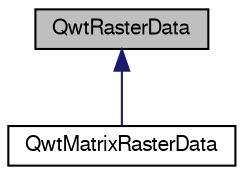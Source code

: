 digraph G
{
  edge [fontname="FreeSans",fontsize="10",labelfontname="FreeSans",labelfontsize="10"];
  node [fontname="FreeSans",fontsize="10",shape=record];
  Node1 [label="QwtRasterData",height=0.2,width=0.4,color="black", fillcolor="grey75", style="filled" fontcolor="black"];
  Node1 -> Node2 [dir="back",color="midnightblue",fontsize="10",style="solid",fontname="FreeSans"];
  Node2 [label="QwtMatrixRasterData",height=0.2,width=0.4,color="black", fillcolor="white", style="filled",URL="$class_qwt_matrix_raster_data.html",tooltip="A class representing a matrix of values as raster data."];
}
